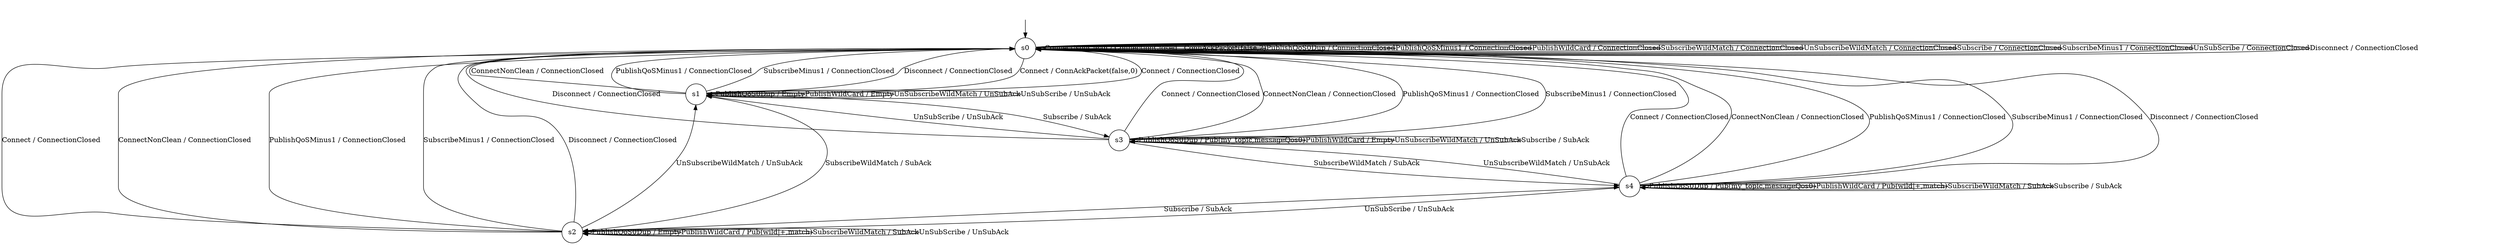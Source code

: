 digraph g {
__start0 [label="" shape="none"];

	s0 [shape="circle" label="s0"];
	s1 [shape="circle" label="s1"];
	s2 [shape="circle" label="s2"];
	s3 [shape="circle" label="s3"];
	s4 [shape="circle" label="s4"];
	s0 -> s1 [label="Connect / ConnAckPacket(false,0)"];
	s0 -> s0 [label="ConnectNonClean / ConnectionClosed__ConnAckPacket(false,2)"];
	s0 -> s0 [label="PublishQoS0Dup / ConnectionClosed"];
	s0 -> s0 [label="PublishQoSMinus1 / ConnectionClosed"];
	s0 -> s0 [label="PublishWildCard / ConnectionClosed"];
	s0 -> s0 [label="SubscribeWildMatch / ConnectionClosed"];
	s0 -> s0 [label="UnSubscribeWildMatch / ConnectionClosed"];
	s0 -> s0 [label="Subscribe / ConnectionClosed"];
	s0 -> s0 [label="SubscribeMinus1 / ConnectionClosed"];
	s0 -> s0 [label="UnSubScribe / ConnectionClosed"];
	s0 -> s0 [label="Disconnect / ConnectionClosed"];
	s1 -> s0 [label="Connect / ConnectionClosed"];
	s1 -> s0 [label="ConnectNonClean / ConnectionClosed"];
	s1 -> s1 [label="PublishQoS0Dup / Empty"];
	s1 -> s0 [label="PublishQoSMinus1 / ConnectionClosed"];
	s1 -> s1 [label="PublishWildCard / Empty"];
	s1 -> s2 [label="SubscribeWildMatch / SubAck"];
	s1 -> s1 [label="UnSubscribeWildMatch / UnSubAck"];
	s1 -> s3 [label="Subscribe / SubAck"];
	s1 -> s0 [label="SubscribeMinus1 / ConnectionClosed"];
	s1 -> s1 [label="UnSubScribe / UnSubAck"];
	s1 -> s0 [label="Disconnect / ConnectionClosed"];
	s2 -> s0 [label="Connect / ConnectionClosed"];
	s2 -> s0 [label="ConnectNonClean / ConnectionClosed"];
	s2 -> s2 [label="PublishQoS0Dup / Empty"];
	s2 -> s0 [label="PublishQoSMinus1 / ConnectionClosed"];
	s2 -> s2 [label="PublishWildCard / Pub(wild|+,match)"];
	s2 -> s2 [label="SubscribeWildMatch / SubAck"];
	s2 -> s1 [label="UnSubscribeWildMatch / UnSubAck"];
	s2 -> s4 [label="Subscribe / SubAck"];
	s2 -> s0 [label="SubscribeMinus1 / ConnectionClosed"];
	s2 -> s2 [label="UnSubScribe / UnSubAck"];
	s2 -> s0 [label="Disconnect / ConnectionClosed"];
	s3 -> s0 [label="Connect / ConnectionClosed"];
	s3 -> s0 [label="ConnectNonClean / ConnectionClosed"];
	s3 -> s3 [label="PublishQoS0Dup / Pub(my_topic,messageQos0)"];
	s3 -> s0 [label="PublishQoSMinus1 / ConnectionClosed"];
	s3 -> s3 [label="PublishWildCard / Empty"];
	s3 -> s4 [label="SubscribeWildMatch / SubAck"];
	s3 -> s3 [label="UnSubscribeWildMatch / UnSubAck"];
	s3 -> s3 [label="Subscribe / SubAck"];
	s3 -> s0 [label="SubscribeMinus1 / ConnectionClosed"];
	s3 -> s1 [label="UnSubScribe / UnSubAck"];
	s3 -> s0 [label="Disconnect / ConnectionClosed"];
	s4 -> s0 [label="Connect / ConnectionClosed"];
	s4 -> s0 [label="ConnectNonClean / ConnectionClosed"];
	s4 -> s4 [label="PublishQoS0Dup / Pub(my_topic,messageQos0)"];
	s4 -> s0 [label="PublishQoSMinus1 / ConnectionClosed"];
	s4 -> s4 [label="PublishWildCard / Pub(wild|+,match)"];
	s4 -> s4 [label="SubscribeWildMatch / SubAck"];
	s4 -> s3 [label="UnSubscribeWildMatch / UnSubAck"];
	s4 -> s4 [label="Subscribe / SubAck"];
	s4 -> s0 [label="SubscribeMinus1 / ConnectionClosed"];
	s4 -> s2 [label="UnSubScribe / UnSubAck"];
	s4 -> s0 [label="Disconnect / ConnectionClosed"];

__start0 -> s0;
}
